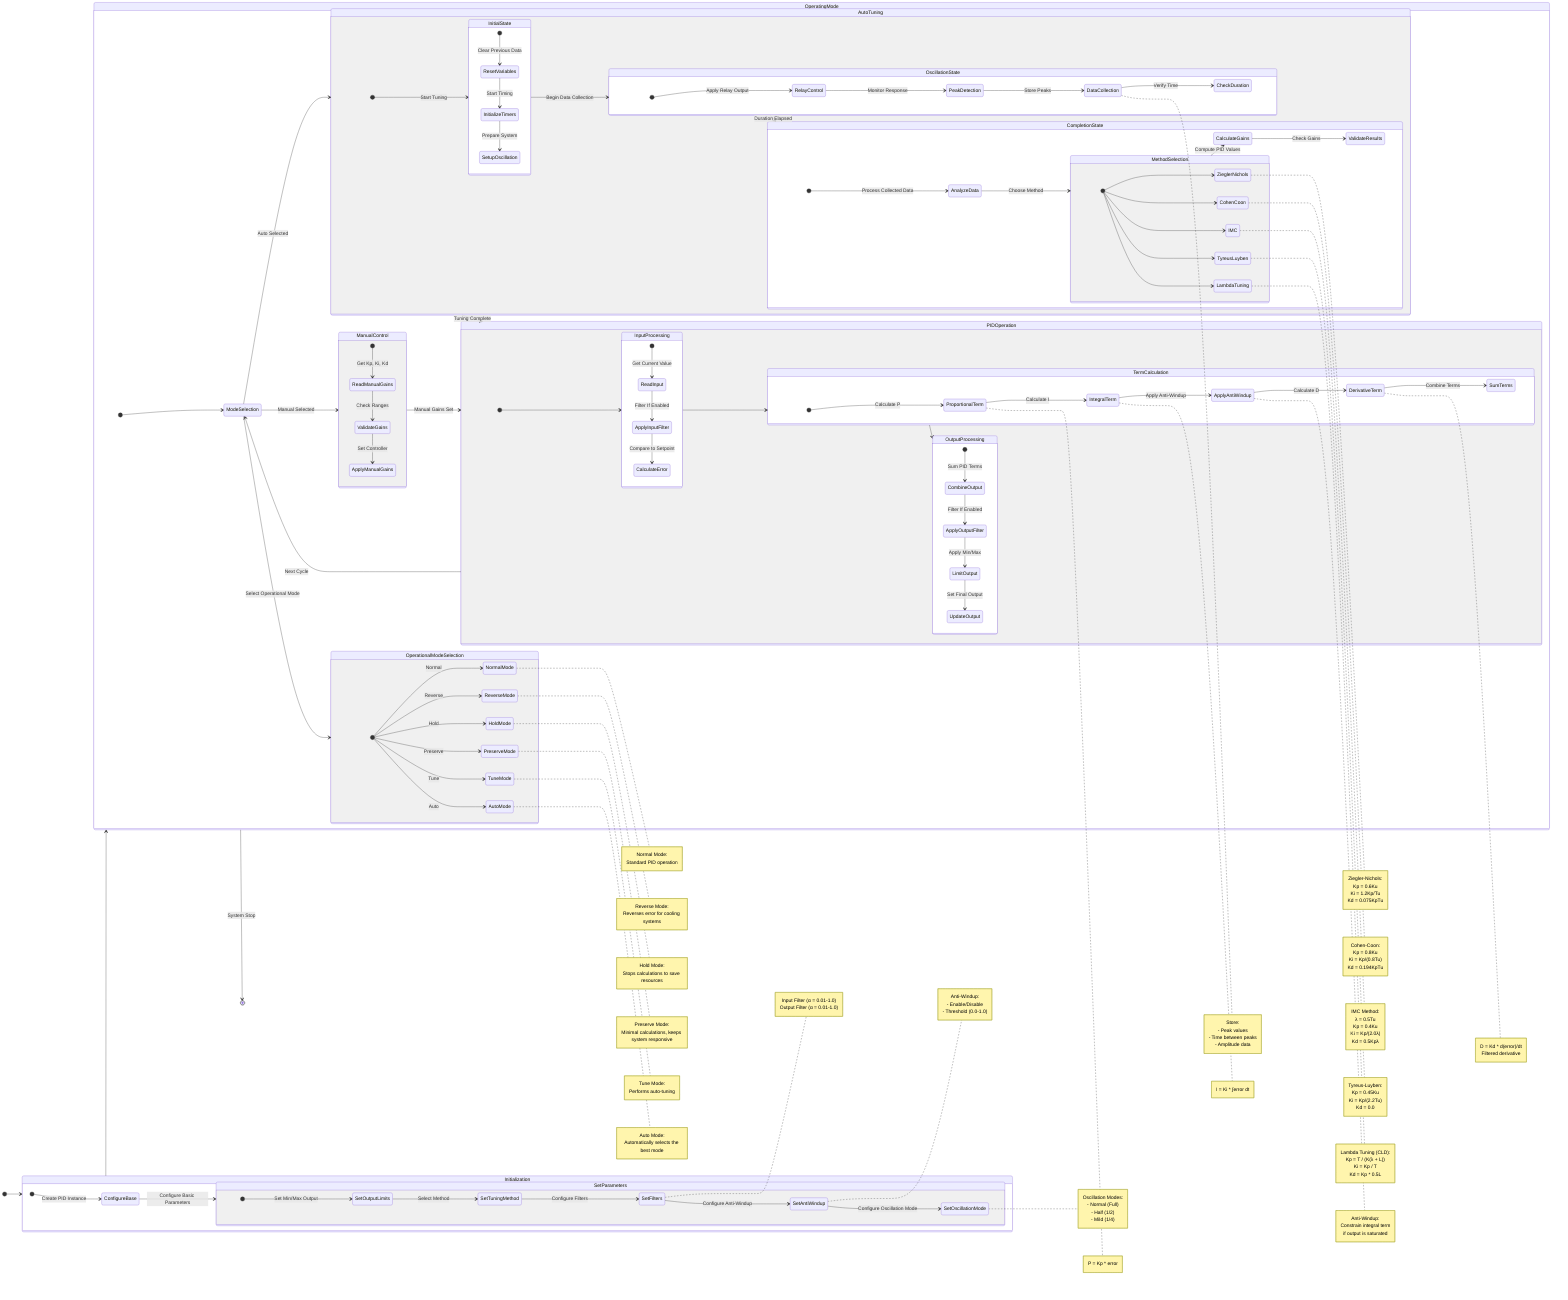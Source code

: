 stateDiagram
  direction LR
  state Initialization {
    direction TB
    [*] --> ConfigureBase:Create PID Instance
    ConfigureBase --> SetParameters:Configure Basic Parameters
    state SetParameters {
      direction TB
      [*] --> SetOutputLimits:Set Min/Max Output
      SetOutputLimits --> SetTuningMethod:Select Method
      SetTuningMethod --> SetFilters:Configure Filters
      SetFilters --> SetAntiWindup:Configure Anti-Windup
      SetAntiWindup --> SetOscillationMode:Configure Oscillation Mode
[*]      SetOutputLimits
      SetTuningMethod
      SetFilters
      SetAntiWindup
      SetOscillationMode
    }
  }
  state OperatingMode {
    direction TB
    [*] --> ModeSelection
    ModeSelection --> ManualControl:Manual Selected
    ModeSelection --> AutoTuning:Auto Selected
    ModeSelection --> OperationalModeSelection:Select Operational Mode
    AutoTuning --> PIDOperation:Tuning Complete
    ManualControl --> PIDOperation:Manual Gains Set
    PIDOperation --> ModeSelection:Next Cycle
    state ManualControl {
      direction TB
      [*] --> ReadManualGains:Get Kp, Ki, Kd
      ReadManualGains --> ValidateGains:Check Ranges
      ValidateGains --> ApplyManualGains:Set Controller
[*]      ReadManualGains
      ValidateGains
      ApplyManualGains
    }
    state AutoTuning {
      direction TB
      [*] --> InitialState:Start Tuning
      InitialState --> OscillationState:Begin Data Collection
      OscillationState --> CompletionState:Duration Elapsed
      state InitialState {
        direction TB
        [*] --> ResetVariables:Clear Previous Data
        ResetVariables --> InitializeTimers:Start Timing
        InitializeTimers --> SetupOscillation:Prepare System
[*]        ResetVariables
        InitializeTimers
        SetupOscillation
      }
      state OscillationState {
        direction TB
        [*] --> RelayControl:Apply Relay Output
        RelayControl --> PeakDetection:Monitor Response
        PeakDetection --> DataCollection:Store Peaks
        DataCollection --> CheckDuration:Verify Time
[*]        RelayControl
        PeakDetection
        DataCollection
        CheckDuration
      }
      state CompletionState {
        direction TB
        [*] --> AnalyzeData:Process Collected Data
        AnalyzeData --> MethodSelection:Choose Method
        MethodSelection --> CalculateGains:Compute PID Values
        CalculateGains --> ValidateResults:Check Gains
        state MethodSelection {
          direction TB
          [*] --> ZieglerNichols
          [*] --> CohenCoon
          [*] --> IMC
          [*] --> TyreusLuyben
          [*] --> LambdaTuning
[*]          ZieglerNichols
          CohenCoon
          IMC
          TyreusLuyben
          LambdaTuning
        }
      }
    }
    state OperationalModeSelection {
      direction TB
      [*] --> NormalMode:Normal
      [*] --> ReverseMode:Reverse
      [*] --> HoldMode:Hold
      [*] --> PreserveMode:Preserve
      [*] --> TuneMode:Tune
      [*] --> AutoMode:Auto
[*]      NormalMode
      ReverseMode
      HoldMode
      PreserveMode
      TuneMode
      AutoMode
    }
    state PIDOperation {
      direction TB
      [*] --> InputProcessing
      InputProcessing --> TermCalculation
      TermCalculation --> OutputProcessing
      state InputProcessing {
        direction TB
        [*] --> ReadInput:Get Current Value
        ReadInput --> ApplyInputFilter:Filter If Enabled
        ApplyInputFilter --> CalculateError:Compare to Setpoint
[*]        ReadInput
        ApplyInputFilter
        CalculateError
      }
      state TermCalculation {
        direction TB
        [*] --> ProportionalTerm:Calculate P
        ProportionalTerm --> IntegralTerm:Calculate I
        IntegralTerm --> ApplyAntiWindup:Apply Anti-Windup
        ApplyAntiWindup --> DerivativeTerm:Calculate D
        DerivativeTerm --> SumTerms:Combine Terms
[*]        ProportionalTerm
        IntegralTerm
        ApplyAntiWindup
        DerivativeTerm
        SumTerms
      }
      state OutputProcessing {
        direction TB
        [*] --> CombineOutput:Sum PID Terms
        CombineOutput --> ApplyOutputFilter:Filter If Enabled
        ApplyOutputFilter --> LimitOutput:Apply Min/Max
        LimitOutput --> UpdateOutput:Set Final Output
[*]        CombineOutput
        ApplyOutputFilter
        LimitOutput
        UpdateOutput
      }
    }
  }
  [*] --> Initialization
  Initialization --> OperatingMode
  OperatingMode --> [*]:System Stop
  note right of SetFilters
  Input Filter (α = 0.01-1.0)
                Output Filter (α = 0.01-1.0)
  end note
  note right of SetAntiWindup
  Anti-Windup:
                - Enable/Disable
                - Threshold (0.0-1.0)
  end note
  note right of SetOscillationMode
  Oscillation Modes:
                - Normal (Full)
                - Half (1/2)
                - Mild (1/4)
  end note
  note right of NormalMode
  Normal Mode:
                Standard PID operation
  end note
  note right of ReverseMode
  Reverse Mode:
                Reverses error for cooling systems
  end note
  note right of HoldMode
  Hold Mode:
                Stops calculations to save resources
  end note
  note right of PreserveMode
  Preserve Mode:
                Minimal calculations, keeps system responsive
  end note
  note right of TuneMode
  Tune Mode:
                Performs auto-tuning
  end note
  note right of AutoMode
  Auto Mode:
                Automatically selects the best mode
  end note
  note right of DataCollection
  Store:
                    - Peak values
                    - Time between peaks
                    - Amplitude data
  end note
  note right of ZieglerNichols
  Ziegler-Nichols:
                        Kp = 0.6Ku
                        Ki = 1.2Kp/Tu
                        Kd = 0.075KpTu
  end note
  note right of CohenCoon
  Cohen-Coon:
                        Kp = 0.8Ku
                        Ki = Kp/(0.8Tu)
                        Kd = 0.194KpTu
  end note
  note right of IMC
  IMC Method:
                        λ = 0.5Tu
                        Kp = 0.4Ku
                        Ki = Kp/(2.0λ)
                        Kd = 0.5Kpλ
  end note
  note right of TyreusLuyben
  Tyreus-Luyben:
                        Kp = 0.45Ku
                        Ki = Kp/(2.2Tu)
                        Kd = 0.0
  end note
  note right of LambdaTuning
  Lambda Tuning (CLD):
                        Kp = T / (K(λ + L))
                        Ki = Kp / T
                        Kd = Kp * 0.5L
  end note
  note right of ProportionalTerm : P = Kp * error
  note right of IntegralTerm : I = Ki * ∫error dt
  note right of ApplyAntiWindup
  Anti-Windup:
                    Constrain integral term
                    if output is saturated
  end note
  note right of DerivativeTerm
  D = Kd * d(error)/dt
                    Filtered derivative
  end note